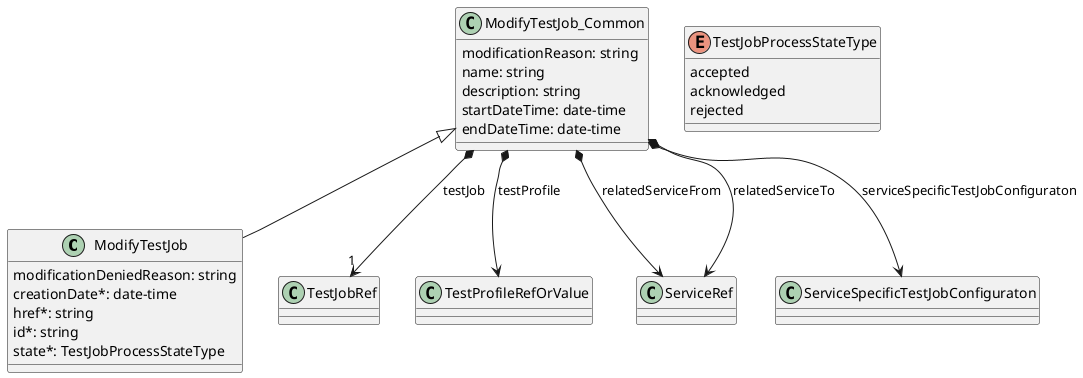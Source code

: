 @startuml modifyTestJobModel


class ModifyTestJob {

    modificationDeniedReason: string
    creationDate*: date-time
    href*: string
    id*: string
    state*: TestJobProcessStateType
}
ModifyTestJob_Common <|-- ModifyTestJob



class ModifyTestJob_Common {

    modificationReason: string
    name: string
    description: string
    startDateTime: date-time
    endDateTime: date-time
}

ModifyTestJob_Common *-->"1" TestJobRef : testJob
ModifyTestJob_Common *--> TestProfileRefOrValue : testProfile
ModifyTestJob_Common *--> ServiceRef : relatedServiceFrom
ModifyTestJob_Common *--> ServiceRef : relatedServiceTo
ModifyTestJob_Common *--> ServiceSpecificTestJobConfiguraton : serviceSpecificTestJobConfiguraton


enum TestJobProcessStateType {

    accepted
    acknowledged
    rejected
}

@enduml